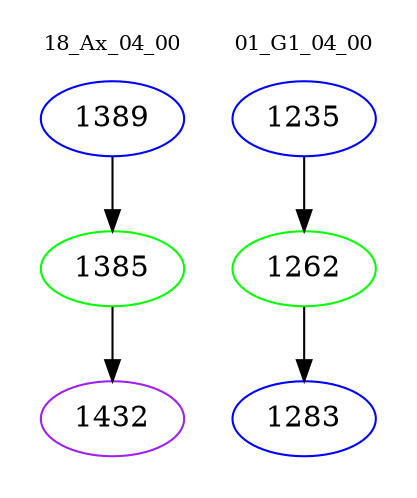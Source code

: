 digraph{
subgraph cluster_0 {
color = white
label = "18_Ax_04_00";
fontsize=10;
T0_1389 [label="1389", color="blue"]
T0_1389 -> T0_1385 [color="black"]
T0_1385 [label="1385", color="green"]
T0_1385 -> T0_1432 [color="black"]
T0_1432 [label="1432", color="purple"]
}
subgraph cluster_1 {
color = white
label = "01_G1_04_00";
fontsize=10;
T1_1235 [label="1235", color="blue"]
T1_1235 -> T1_1262 [color="black"]
T1_1262 [label="1262", color="green"]
T1_1262 -> T1_1283 [color="black"]
T1_1283 [label="1283", color="blue"]
}
}
